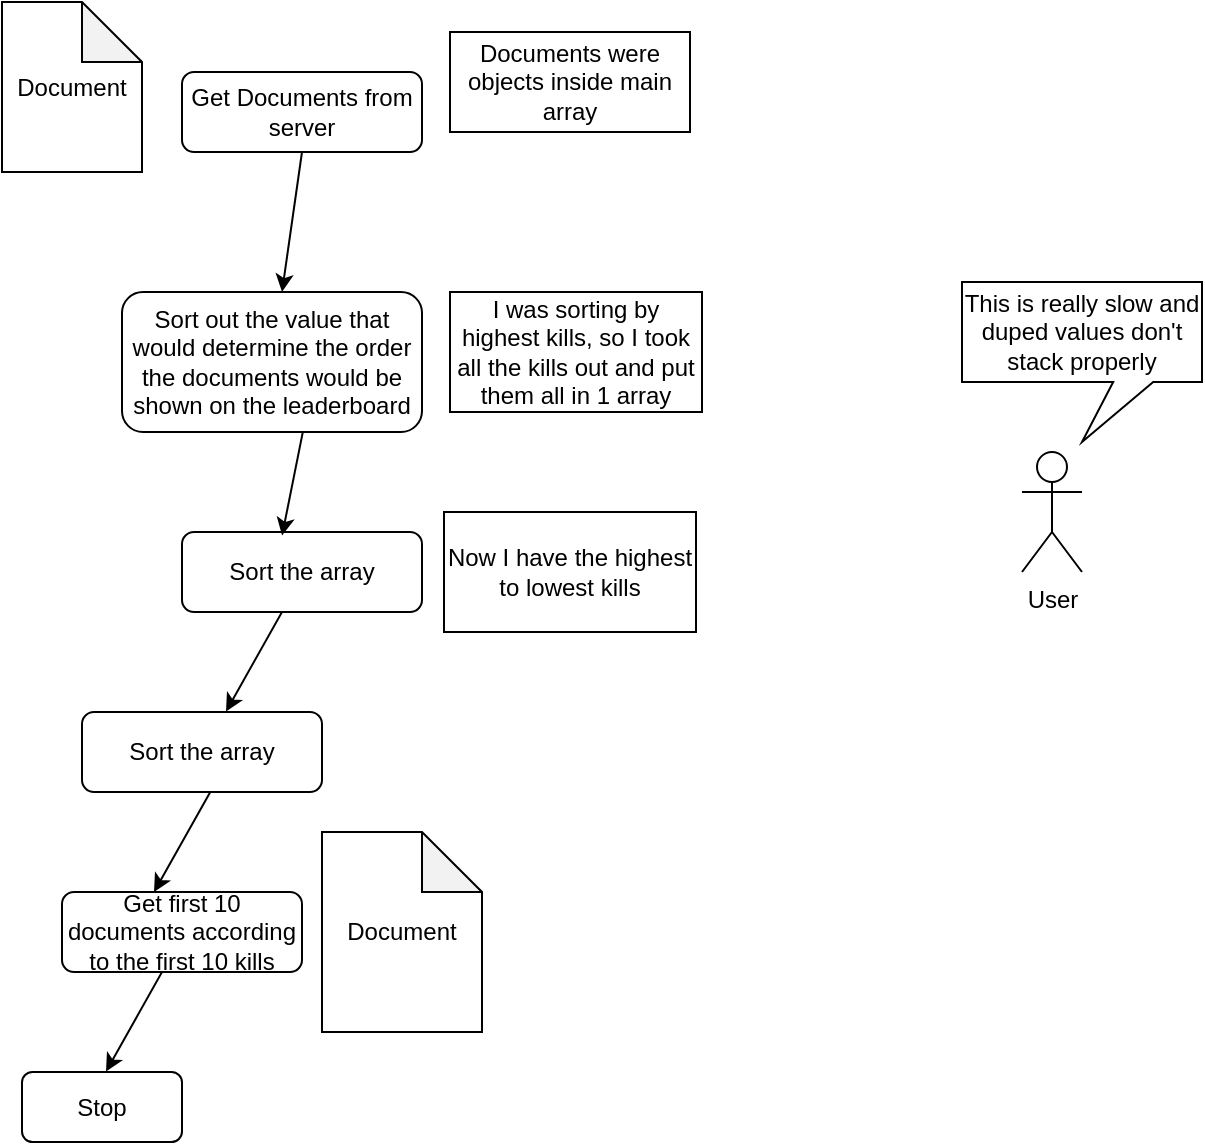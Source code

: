 <mxfile version="17.4.0" type="github">
  <diagram id="C5RBs43oDa-KdzZeNtuy" name="Page-1">
    <mxGraphModel dx="1038" dy="547" grid="1" gridSize="10" guides="1" tooltips="1" connect="1" arrows="1" fold="1" page="1" pageScale="1" pageWidth="827" pageHeight="1169" math="0" shadow="0">
      <root>
        <mxCell id="WIyWlLk6GJQsqaUBKTNV-0" />
        <mxCell id="WIyWlLk6GJQsqaUBKTNV-1" parent="WIyWlLk6GJQsqaUBKTNV-0" />
        <mxCell id="WIyWlLk6GJQsqaUBKTNV-3" value="Get Documents from server" style="rounded=1;whiteSpace=wrap;html=1;fontSize=12;glass=0;strokeWidth=1;shadow=0;" parent="WIyWlLk6GJQsqaUBKTNV-1" vertex="1">
          <mxGeometry x="160" y="80" width="120" height="40" as="geometry" />
        </mxCell>
        <mxCell id="WIyWlLk6GJQsqaUBKTNV-7" value="Sort out the value that would determine the order the documents would be shown on the leaderboard" style="rounded=1;whiteSpace=wrap;html=1;fontSize=12;glass=0;strokeWidth=1;shadow=0;" parent="WIyWlLk6GJQsqaUBKTNV-1" vertex="1">
          <mxGeometry x="130" y="190" width="150" height="70" as="geometry" />
        </mxCell>
        <mxCell id="WIyWlLk6GJQsqaUBKTNV-12" value="Sort the array" style="rounded=1;whiteSpace=wrap;html=1;fontSize=12;glass=0;strokeWidth=1;shadow=0;" parent="WIyWlLk6GJQsqaUBKTNV-1" vertex="1">
          <mxGeometry x="160" y="310" width="120" height="40" as="geometry" />
        </mxCell>
        <mxCell id="qmRpevJEI90KKUarYnVg-1" value="Documents were objects inside main array" style="whiteSpace=wrap;html=1;" vertex="1" parent="WIyWlLk6GJQsqaUBKTNV-1">
          <mxGeometry x="294" y="60" width="120" height="50" as="geometry" />
        </mxCell>
        <mxCell id="qmRpevJEI90KKUarYnVg-2" value="I was sorting by highest kills, so I took all the kills out and put them all in 1 array" style="whiteSpace=wrap;html=1;" vertex="1" parent="WIyWlLk6GJQsqaUBKTNV-1">
          <mxGeometry x="294" y="190" width="126" height="60" as="geometry" />
        </mxCell>
        <mxCell id="qmRpevJEI90KKUarYnVg-3" value="" style="endArrow=classic;html=1;rounded=0;exitX=0.5;exitY=1;exitDx=0;exitDy=0;" edge="1" parent="WIyWlLk6GJQsqaUBKTNV-1" source="WIyWlLk6GJQsqaUBKTNV-3" target="WIyWlLk6GJQsqaUBKTNV-7">
          <mxGeometry width="50" height="50" relative="1" as="geometry">
            <mxPoint x="390" y="290" as="sourcePoint" />
            <mxPoint x="440" y="240" as="targetPoint" />
          </mxGeometry>
        </mxCell>
        <mxCell id="qmRpevJEI90KKUarYnVg-4" value="" style="endArrow=classic;html=1;rounded=0;exitX=0.603;exitY=0.997;exitDx=0;exitDy=0;entryX=0.417;entryY=0.045;entryDx=0;entryDy=0;entryPerimeter=0;exitPerimeter=0;" edge="1" parent="WIyWlLk6GJQsqaUBKTNV-1" source="WIyWlLk6GJQsqaUBKTNV-7" target="WIyWlLk6GJQsqaUBKTNV-12">
          <mxGeometry width="50" height="50" relative="1" as="geometry">
            <mxPoint x="230" y="130" as="sourcePoint" />
            <mxPoint x="220" y="200" as="targetPoint" />
            <Array as="points">
              <mxPoint x="220" y="260" />
            </Array>
          </mxGeometry>
        </mxCell>
        <mxCell id="qmRpevJEI90KKUarYnVg-5" value="Now I have the highest to lowest kills" style="whiteSpace=wrap;html=1;" vertex="1" parent="WIyWlLk6GJQsqaUBKTNV-1">
          <mxGeometry x="291" y="300" width="126" height="60" as="geometry" />
        </mxCell>
        <mxCell id="qmRpevJEI90KKUarYnVg-6" value="Sort the array" style="rounded=1;whiteSpace=wrap;html=1;fontSize=12;glass=0;strokeWidth=1;shadow=0;" vertex="1" parent="WIyWlLk6GJQsqaUBKTNV-1">
          <mxGeometry x="110" y="400" width="120" height="40" as="geometry" />
        </mxCell>
        <mxCell id="qmRpevJEI90KKUarYnVg-7" value="" style="endArrow=classic;html=1;rounded=0;entryX=0.6;entryY=-0.005;entryDx=0;entryDy=0;entryPerimeter=0;" edge="1" parent="WIyWlLk6GJQsqaUBKTNV-1" target="qmRpevJEI90KKUarYnVg-6">
          <mxGeometry width="50" height="50" relative="1" as="geometry">
            <mxPoint x="210" y="350" as="sourcePoint" />
            <mxPoint x="220.04" y="321.8" as="targetPoint" />
            <Array as="points">
              <mxPoint x="210" y="350" />
            </Array>
          </mxGeometry>
        </mxCell>
        <mxCell id="qmRpevJEI90KKUarYnVg-9" value="Document" style="shape=note;whiteSpace=wrap;html=1;backgroundOutline=1;darkOpacity=0.05;" vertex="1" parent="WIyWlLk6GJQsqaUBKTNV-1">
          <mxGeometry x="70" y="45" width="70" height="85" as="geometry" />
        </mxCell>
        <mxCell id="qmRpevJEI90KKUarYnVg-10" value="Document" style="shape=note;whiteSpace=wrap;html=1;backgroundOutline=1;darkOpacity=0.05;" vertex="1" parent="WIyWlLk6GJQsqaUBKTNV-1">
          <mxGeometry x="230" y="460" width="80" height="100" as="geometry" />
        </mxCell>
        <mxCell id="qmRpevJEI90KKUarYnVg-15" value="Get first 10 documents according to the first 10 kills" style="rounded=1;whiteSpace=wrap;html=1;fontSize=12;glass=0;strokeWidth=1;shadow=0;" vertex="1" parent="WIyWlLk6GJQsqaUBKTNV-1">
          <mxGeometry x="100" y="490" width="120" height="40" as="geometry" />
        </mxCell>
        <mxCell id="qmRpevJEI90KKUarYnVg-16" value="" style="endArrow=classic;html=1;rounded=0;entryX=0.6;entryY=-0.005;entryDx=0;entryDy=0;entryPerimeter=0;" edge="1" parent="WIyWlLk6GJQsqaUBKTNV-1">
          <mxGeometry width="50" height="50" relative="1" as="geometry">
            <mxPoint x="174" y="440.2" as="sourcePoint" />
            <mxPoint x="146" y="490.0" as="targetPoint" />
            <Array as="points">
              <mxPoint x="174" y="440.2" />
            </Array>
          </mxGeometry>
        </mxCell>
        <mxCell id="qmRpevJEI90KKUarYnVg-17" value="Stop" style="rounded=1;whiteSpace=wrap;html=1;" vertex="1" parent="WIyWlLk6GJQsqaUBKTNV-1">
          <mxGeometry x="80" y="580" width="80" height="35" as="geometry" />
        </mxCell>
        <mxCell id="qmRpevJEI90KKUarYnVg-18" value="" style="endArrow=classic;html=1;rounded=0;entryX=0.6;entryY=-0.005;entryDx=0;entryDy=0;entryPerimeter=0;" edge="1" parent="WIyWlLk6GJQsqaUBKTNV-1">
          <mxGeometry width="50" height="50" relative="1" as="geometry">
            <mxPoint x="150" y="530" as="sourcePoint" />
            <mxPoint x="122" y="579.8" as="targetPoint" />
            <Array as="points">
              <mxPoint x="150" y="530" />
            </Array>
          </mxGeometry>
        </mxCell>
        <mxCell id="qmRpevJEI90KKUarYnVg-19" value="User" style="shape=umlActor;verticalLabelPosition=bottom;verticalAlign=top;html=1;outlineConnect=0;" vertex="1" parent="WIyWlLk6GJQsqaUBKTNV-1">
          <mxGeometry x="580" y="270" width="30" height="60" as="geometry" />
        </mxCell>
        <mxCell id="qmRpevJEI90KKUarYnVg-20" value="This is really slow and duped values don&#39;t stack properly" style="shape=callout;whiteSpace=wrap;html=1;perimeter=calloutPerimeter;size=30;position=0.63;" vertex="1" parent="WIyWlLk6GJQsqaUBKTNV-1">
          <mxGeometry x="550" y="185" width="120" height="80" as="geometry" />
        </mxCell>
      </root>
    </mxGraphModel>
  </diagram>
</mxfile>
